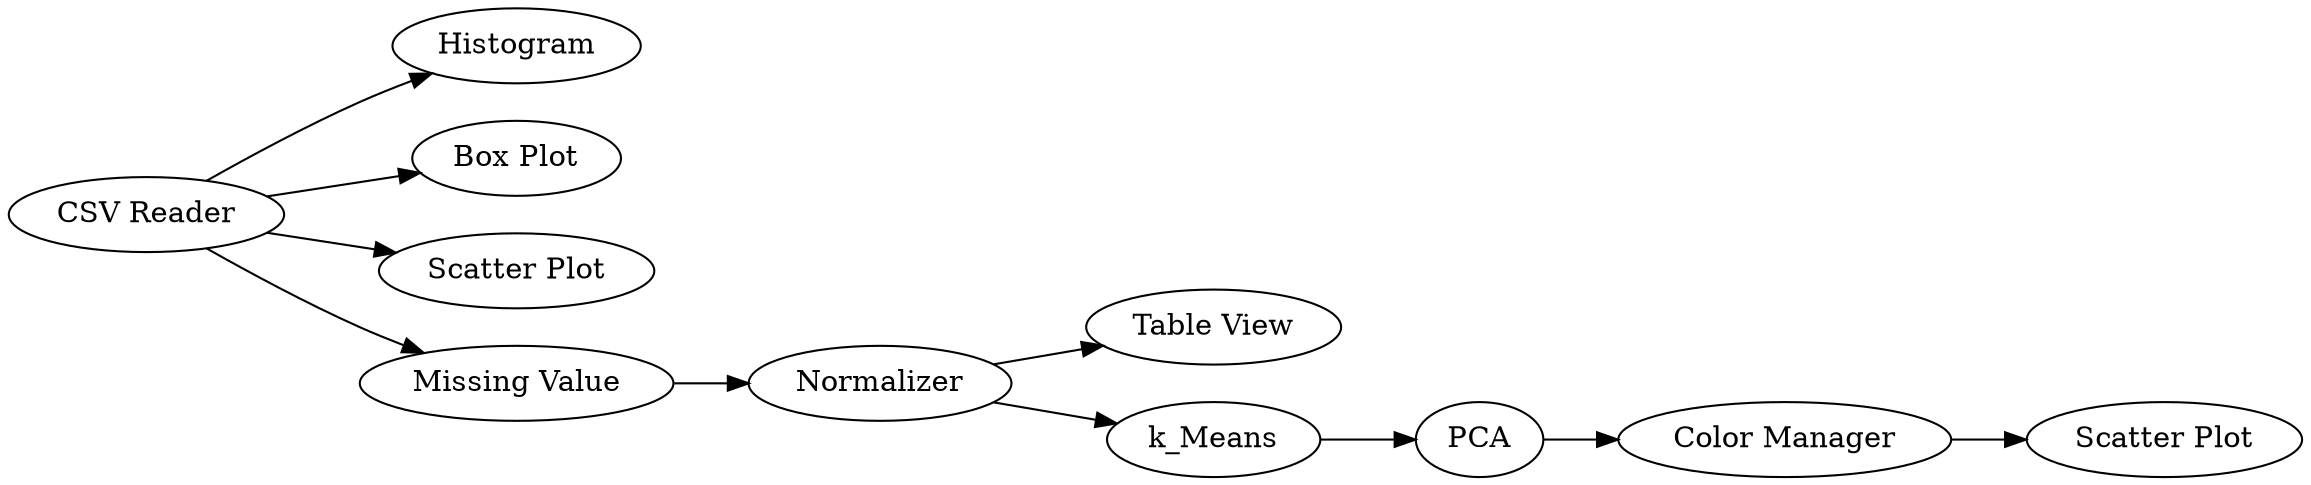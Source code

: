 digraph {
	2 [label=Histogram]
	3 [label="Box Plot"]
	4 [label="Scatter Plot"]
	5 [label=Normalizer]
	6 [label="Missing Value"]
	7 [label="Table View"]
	8 [label=k_Means]
	9 [label=PCA]
	10 [label="Color Manager"]
	11 [label="Scatter Plot"]
	13 [label="CSV Reader"]
	5 -> 7
	5 -> 8
	6 -> 5
	8 -> 9
	9 -> 10
	10 -> 11
	13 -> 4
	13 -> 6
	13 -> 3
	13 -> 2
	rankdir=LR
}
